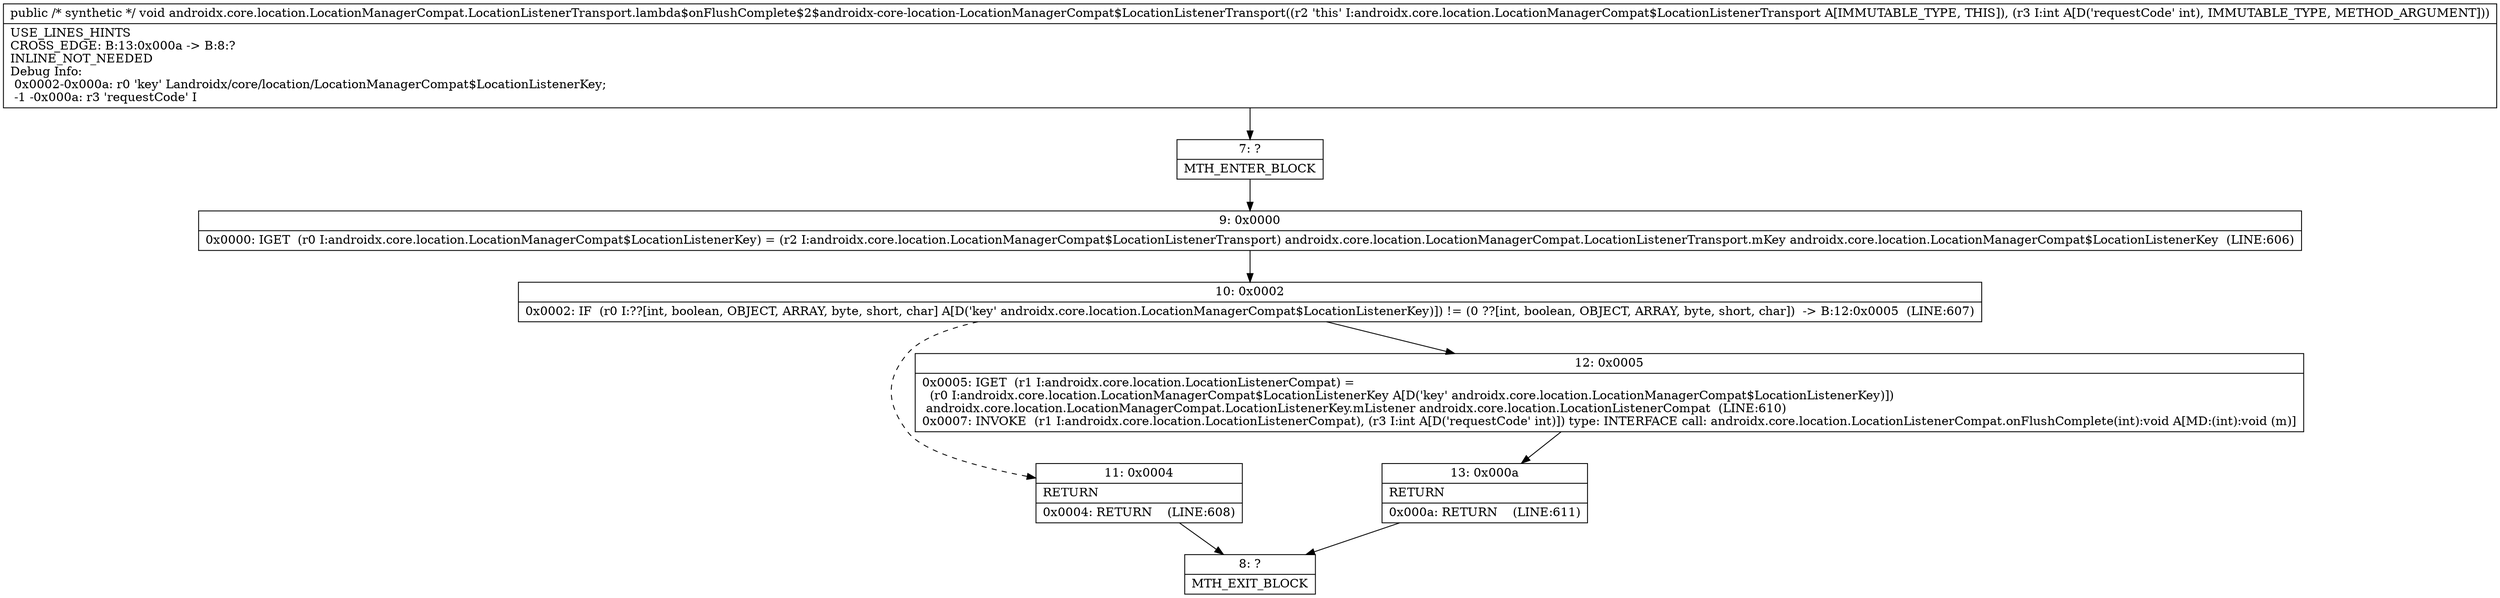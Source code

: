 digraph "CFG forandroidx.core.location.LocationManagerCompat.LocationListenerTransport.lambda$onFlushComplete$2$androidx\-core\-location\-LocationManagerCompat$LocationListenerTransport(I)V" {
Node_7 [shape=record,label="{7\:\ ?|MTH_ENTER_BLOCK\l}"];
Node_9 [shape=record,label="{9\:\ 0x0000|0x0000: IGET  (r0 I:androidx.core.location.LocationManagerCompat$LocationListenerKey) = (r2 I:androidx.core.location.LocationManagerCompat$LocationListenerTransport) androidx.core.location.LocationManagerCompat.LocationListenerTransport.mKey androidx.core.location.LocationManagerCompat$LocationListenerKey  (LINE:606)\l}"];
Node_10 [shape=record,label="{10\:\ 0x0002|0x0002: IF  (r0 I:??[int, boolean, OBJECT, ARRAY, byte, short, char] A[D('key' androidx.core.location.LocationManagerCompat$LocationListenerKey)]) != (0 ??[int, boolean, OBJECT, ARRAY, byte, short, char])  \-\> B:12:0x0005  (LINE:607)\l}"];
Node_11 [shape=record,label="{11\:\ 0x0004|RETURN\l|0x0004: RETURN    (LINE:608)\l}"];
Node_8 [shape=record,label="{8\:\ ?|MTH_EXIT_BLOCK\l}"];
Node_12 [shape=record,label="{12\:\ 0x0005|0x0005: IGET  (r1 I:androidx.core.location.LocationListenerCompat) = \l  (r0 I:androidx.core.location.LocationManagerCompat$LocationListenerKey A[D('key' androidx.core.location.LocationManagerCompat$LocationListenerKey)])\l androidx.core.location.LocationManagerCompat.LocationListenerKey.mListener androidx.core.location.LocationListenerCompat  (LINE:610)\l0x0007: INVOKE  (r1 I:androidx.core.location.LocationListenerCompat), (r3 I:int A[D('requestCode' int)]) type: INTERFACE call: androidx.core.location.LocationListenerCompat.onFlushComplete(int):void A[MD:(int):void (m)]\l}"];
Node_13 [shape=record,label="{13\:\ 0x000a|RETURN\l|0x000a: RETURN    (LINE:611)\l}"];
MethodNode[shape=record,label="{public \/* synthetic *\/ void androidx.core.location.LocationManagerCompat.LocationListenerTransport.lambda$onFlushComplete$2$androidx\-core\-location\-LocationManagerCompat$LocationListenerTransport((r2 'this' I:androidx.core.location.LocationManagerCompat$LocationListenerTransport A[IMMUTABLE_TYPE, THIS]), (r3 I:int A[D('requestCode' int), IMMUTABLE_TYPE, METHOD_ARGUMENT]))  | USE_LINES_HINTS\lCROSS_EDGE: B:13:0x000a \-\> B:8:?\lINLINE_NOT_NEEDED\lDebug Info:\l  0x0002\-0x000a: r0 'key' Landroidx\/core\/location\/LocationManagerCompat$LocationListenerKey;\l  \-1 \-0x000a: r3 'requestCode' I\l}"];
MethodNode -> Node_7;Node_7 -> Node_9;
Node_9 -> Node_10;
Node_10 -> Node_11[style=dashed];
Node_10 -> Node_12;
Node_11 -> Node_8;
Node_12 -> Node_13;
Node_13 -> Node_8;
}

